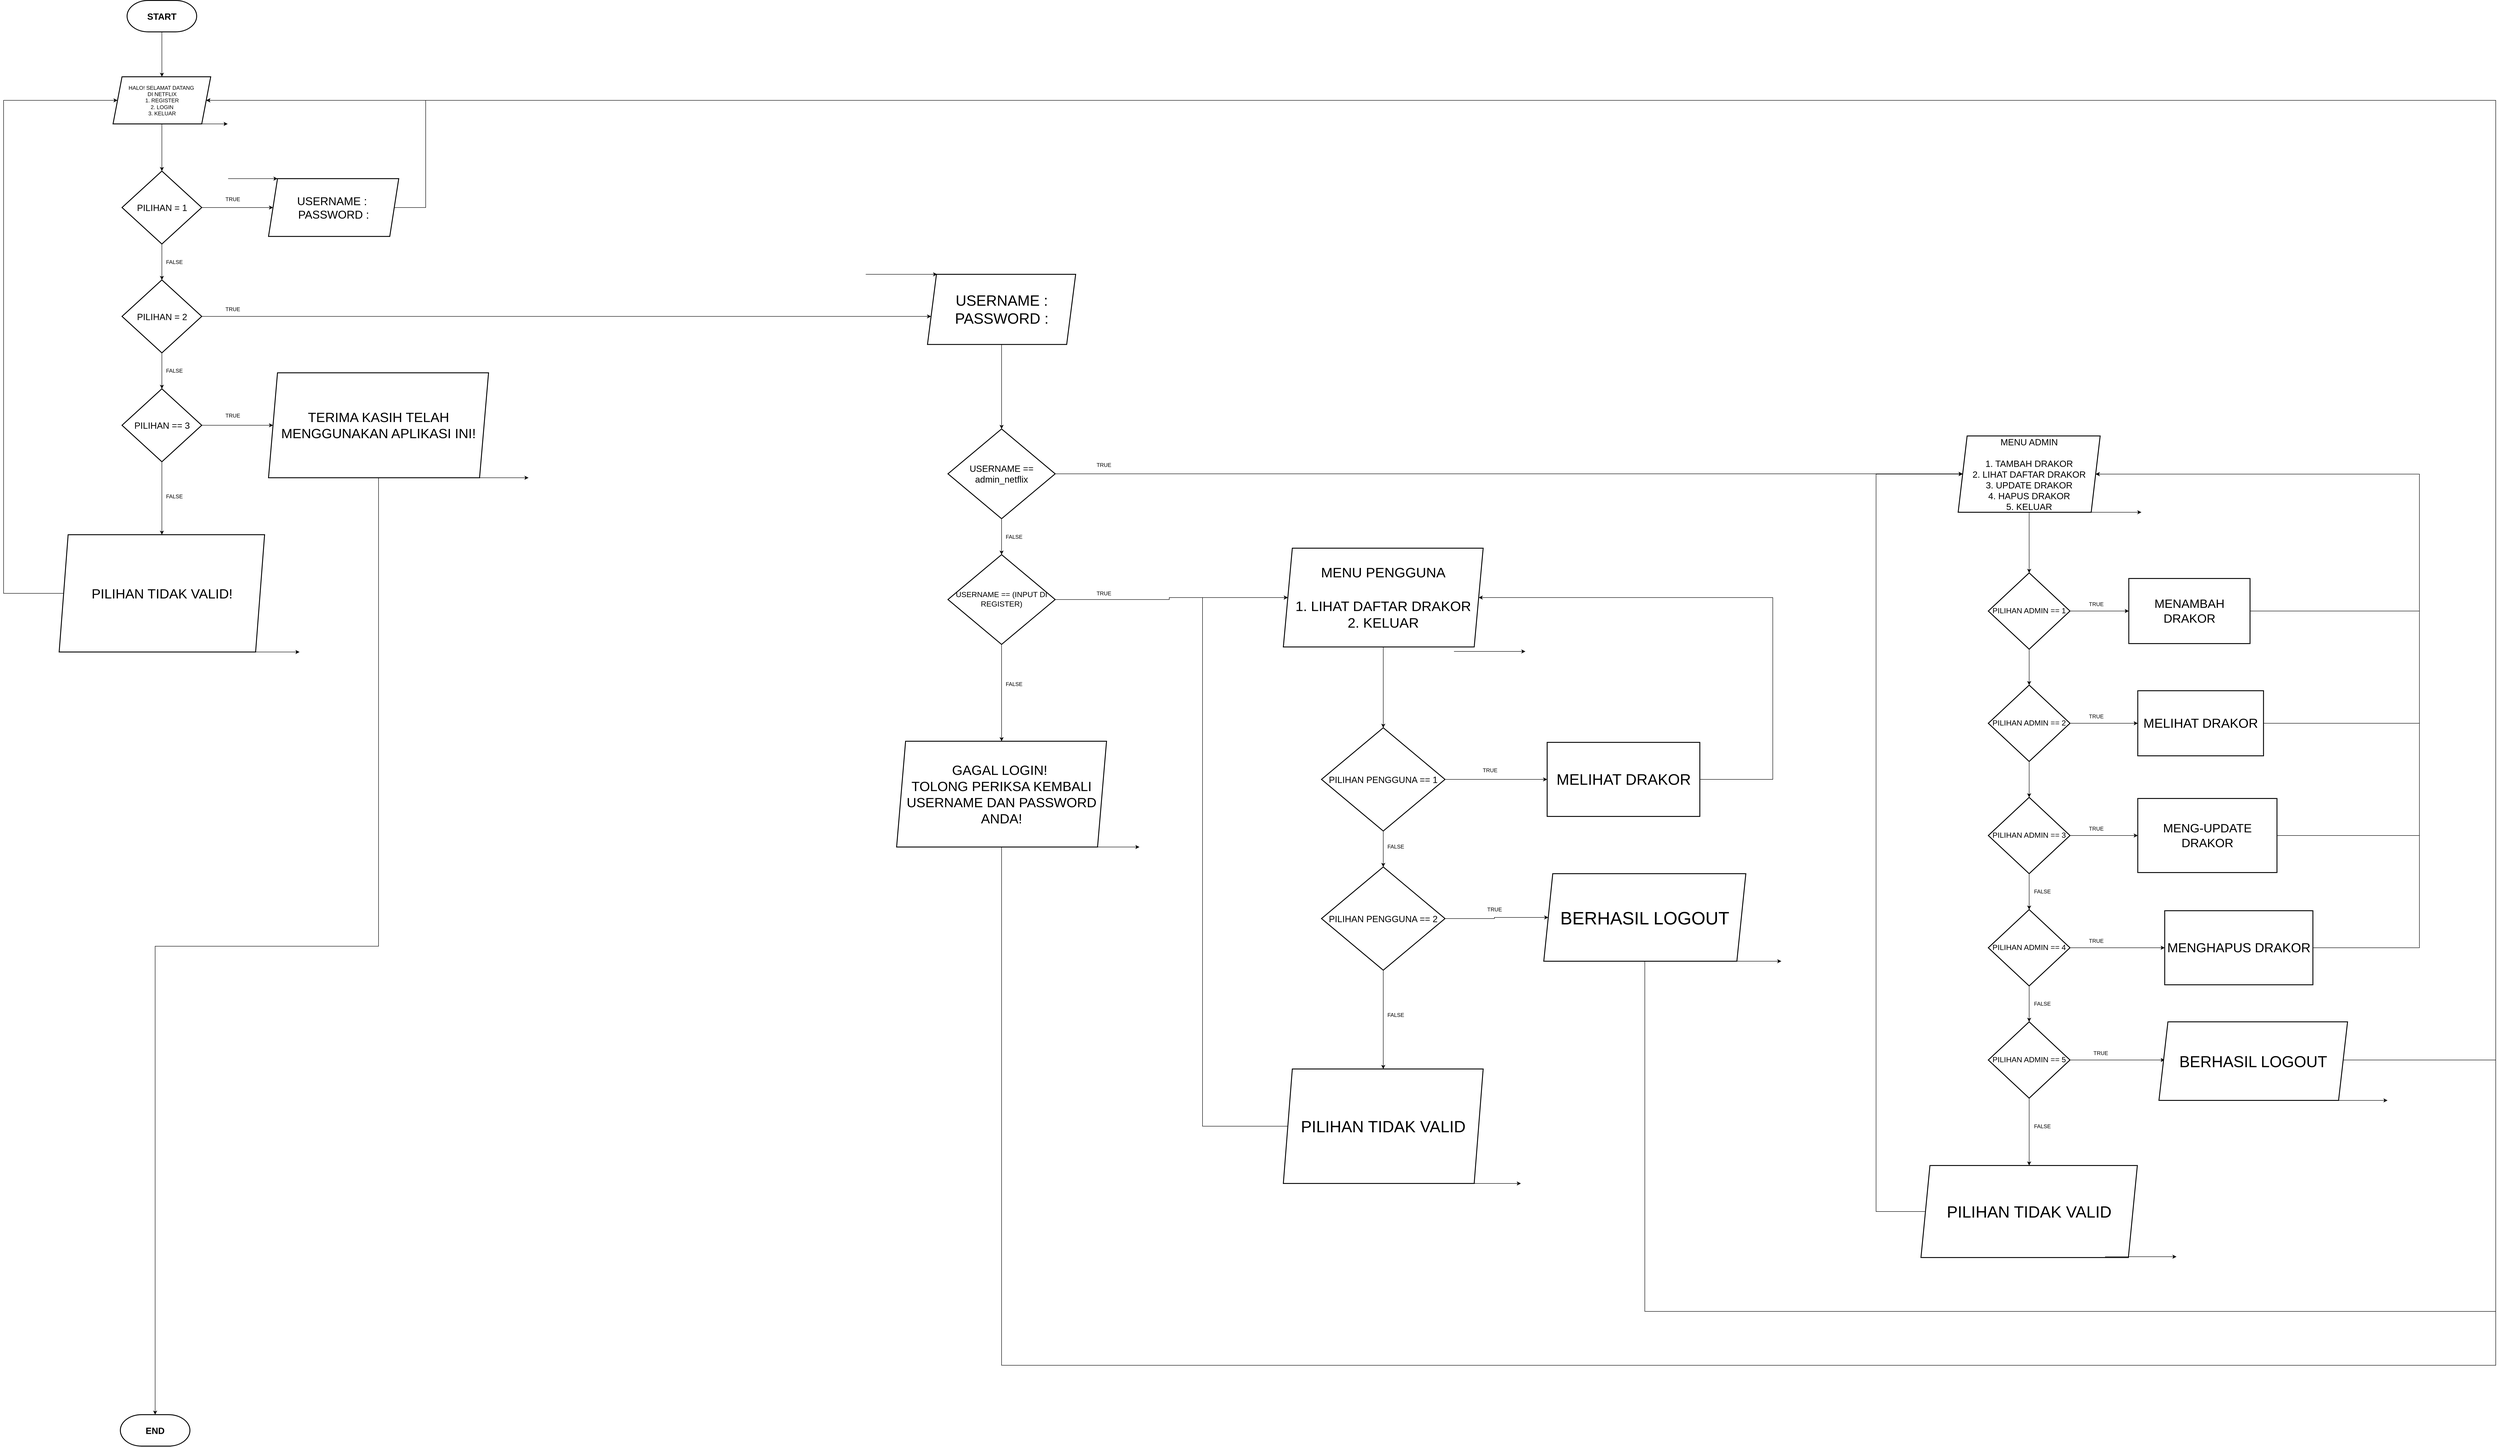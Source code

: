 <mxfile version="24.7.17">
  <diagram name="Page-1" id="bMkD8laKVnPlljFrSJmQ">
    <mxGraphModel dx="8880" dy="3493" grid="1" gridSize="10" guides="1" tooltips="1" connect="1" arrows="1" fold="1" page="1" pageScale="1" pageWidth="850" pageHeight="1100" math="0" shadow="0">
      <root>
        <mxCell id="0" />
        <mxCell id="1" parent="0" />
        <mxCell id="zvgr8dJOfh5WWKo-yath-3" value="" style="edgeStyle=orthogonalEdgeStyle;rounded=0;orthogonalLoop=1;jettySize=auto;html=1;" parent="1" source="zvgr8dJOfh5WWKo-yath-1" target="zvgr8dJOfh5WWKo-yath-2" edge="1">
          <mxGeometry relative="1" as="geometry" />
        </mxCell>
        <mxCell id="zvgr8dJOfh5WWKo-yath-1" value="START" style="strokeWidth=2;html=1;shape=mxgraph.flowchart.terminator;whiteSpace=wrap;fontSize=20;fontStyle=1" parent="1" vertex="1">
          <mxGeometry x="375" y="30" width="155" height="70" as="geometry" />
        </mxCell>
        <mxCell id="zvgr8dJOfh5WWKo-yath-5" value="" style="edgeStyle=orthogonalEdgeStyle;rounded=0;orthogonalLoop=1;jettySize=auto;html=1;" parent="1" source="zvgr8dJOfh5WWKo-yath-2" target="zvgr8dJOfh5WWKo-yath-4" edge="1">
          <mxGeometry relative="1" as="geometry" />
        </mxCell>
        <mxCell id="zvgr8dJOfh5WWKo-yath-2" value="HALO! SELAMAT DATANG&amp;nbsp;&lt;div&gt;DI NETFLIX&lt;/div&gt;&lt;div&gt;1. REGISTER&lt;/div&gt;&lt;div&gt;2. LOGIN&lt;/div&gt;&lt;div&gt;3. KELUAR&lt;/div&gt;" style="shape=parallelogram;perimeter=parallelogramPerimeter;whiteSpace=wrap;html=1;fixedSize=1;strokeWidth=2;" parent="1" vertex="1">
          <mxGeometry x="343.75" y="200" width="217.5" height="105" as="geometry" />
        </mxCell>
        <mxCell id="zvgr8dJOfh5WWKo-yath-7" value="" style="edgeStyle=orthogonalEdgeStyle;rounded=0;orthogonalLoop=1;jettySize=auto;html=1;" parent="1" source="zvgr8dJOfh5WWKo-yath-4" target="zvgr8dJOfh5WWKo-yath-6" edge="1">
          <mxGeometry relative="1" as="geometry" />
        </mxCell>
        <mxCell id="zvgr8dJOfh5WWKo-yath-10" value="" style="edgeStyle=orthogonalEdgeStyle;rounded=0;orthogonalLoop=1;jettySize=auto;html=1;" parent="1" source="zvgr8dJOfh5WWKo-yath-4" target="zvgr8dJOfh5WWKo-yath-9" edge="1">
          <mxGeometry relative="1" as="geometry" />
        </mxCell>
        <mxCell id="zvgr8dJOfh5WWKo-yath-4" value="PILIHAN = 1" style="rhombus;whiteSpace=wrap;html=1;strokeWidth=2;fontSize=20;" parent="1" vertex="1">
          <mxGeometry x="363.75" y="410" width="177.5" height="162.5" as="geometry" />
        </mxCell>
        <mxCell id="W5-GPD6WuPdEDDvHQBN7-15" style="edgeStyle=orthogonalEdgeStyle;rounded=0;orthogonalLoop=1;jettySize=auto;html=1;exitX=1;exitY=0.5;exitDx=0;exitDy=0;entryX=1;entryY=0.5;entryDx=0;entryDy=0;" parent="1" source="zvgr8dJOfh5WWKo-yath-6" target="zvgr8dJOfh5WWKo-yath-2" edge="1">
          <mxGeometry relative="1" as="geometry">
            <Array as="points">
              <mxPoint x="1040" y="491" />
              <mxPoint x="1040" y="253" />
            </Array>
          </mxGeometry>
        </mxCell>
        <mxCell id="zvgr8dJOfh5WWKo-yath-6" value="USERNAME :&amp;nbsp;&lt;div style=&quot;font-size: 25px;&quot;&gt;PASSWORD :&lt;/div&gt;" style="shape=parallelogram;perimeter=parallelogramPerimeter;whiteSpace=wrap;html=1;fixedSize=1;strokeWidth=2;fontSize=25;" parent="1" vertex="1">
          <mxGeometry x="690" y="426.88" width="290" height="128.75" as="geometry" />
        </mxCell>
        <mxCell id="zvgr8dJOfh5WWKo-yath-12" value="" style="edgeStyle=orthogonalEdgeStyle;rounded=0;orthogonalLoop=1;jettySize=auto;html=1;" parent="1" source="zvgr8dJOfh5WWKo-yath-9" target="zvgr8dJOfh5WWKo-yath-11" edge="1">
          <mxGeometry relative="1" as="geometry">
            <Array as="points">
              <mxPoint x="1790" y="734" />
              <mxPoint x="1790" y="734" />
            </Array>
          </mxGeometry>
        </mxCell>
        <mxCell id="OLOC-NxEUxymV9Qxgqwn-2" value="" style="edgeStyle=orthogonalEdgeStyle;rounded=0;orthogonalLoop=1;jettySize=auto;html=1;" parent="1" source="zvgr8dJOfh5WWKo-yath-9" target="OLOC-NxEUxymV9Qxgqwn-1" edge="1">
          <mxGeometry relative="1" as="geometry" />
        </mxCell>
        <mxCell id="zvgr8dJOfh5WWKo-yath-9" value="PILIHAN = 2" style="rhombus;whiteSpace=wrap;html=1;strokeWidth=2;fontSize=20;" parent="1" vertex="1">
          <mxGeometry x="363.75" y="652.5" width="177.5" height="162.5" as="geometry" />
        </mxCell>
        <mxCell id="zvgr8dJOfh5WWKo-yath-14" value="" style="edgeStyle=orthogonalEdgeStyle;rounded=0;orthogonalLoop=1;jettySize=auto;html=1;" parent="1" source="zvgr8dJOfh5WWKo-yath-11" target="zvgr8dJOfh5WWKo-yath-13" edge="1">
          <mxGeometry relative="1" as="geometry" />
        </mxCell>
        <mxCell id="zvgr8dJOfh5WWKo-yath-11" value="USERNAME :&lt;div style=&quot;font-size: 33px;&quot;&gt;PASSWORD :&lt;/div&gt;" style="shape=parallelogram;perimeter=parallelogramPerimeter;whiteSpace=wrap;html=1;fixedSize=1;strokeWidth=2;fontSize=33;" parent="1" vertex="1">
          <mxGeometry x="2157.51" y="640" width="330" height="156.25" as="geometry" />
        </mxCell>
        <mxCell id="zvgr8dJOfh5WWKo-yath-16" value="" style="edgeStyle=orthogonalEdgeStyle;rounded=0;orthogonalLoop=1;jettySize=auto;html=1;" parent="1" source="zvgr8dJOfh5WWKo-yath-13" target="zvgr8dJOfh5WWKo-yath-15" edge="1">
          <mxGeometry relative="1" as="geometry">
            <Array as="points">
              <mxPoint x="3337.51" y="1084.37" />
              <mxPoint x="3337.51" y="1084.37" />
            </Array>
          </mxGeometry>
        </mxCell>
        <mxCell id="W5-GPD6WuPdEDDvHQBN7-7" value="" style="edgeStyle=orthogonalEdgeStyle;rounded=0;orthogonalLoop=1;jettySize=auto;html=1;" parent="1" source="zvgr8dJOfh5WWKo-yath-13" target="W5-GPD6WuPdEDDvHQBN7-6" edge="1">
          <mxGeometry relative="1" as="geometry" />
        </mxCell>
        <mxCell id="zvgr8dJOfh5WWKo-yath-13" value="USERNAME == admin_netflix" style="rhombus;whiteSpace=wrap;html=1;strokeWidth=2;fontSize=20;" parent="1" vertex="1">
          <mxGeometry x="2203.13" y="984.37" width="238.75" height="200" as="geometry" />
        </mxCell>
        <mxCell id="zvgr8dJOfh5WWKo-yath-18" value="" style="edgeStyle=orthogonalEdgeStyle;rounded=0;orthogonalLoop=1;jettySize=auto;html=1;" parent="1" source="zvgr8dJOfh5WWKo-yath-15" target="zvgr8dJOfh5WWKo-yath-17" edge="1">
          <mxGeometry relative="1" as="geometry" />
        </mxCell>
        <mxCell id="zvgr8dJOfh5WWKo-yath-15" value="MENU ADMIN&lt;div style=&quot;font-size: 20px;&quot;&gt;&lt;br style=&quot;font-size: 20px;&quot;&gt;&lt;div style=&quot;font-size: 20px;&quot;&gt;1. TAMBAH DRAKOR&lt;/div&gt;&lt;div style=&quot;font-size: 20px;&quot;&gt;2. LIHAT DAFTAR DRAKOR&lt;/div&gt;&lt;div style=&quot;font-size: 20px;&quot;&gt;3. UPDATE DRAKOR&lt;/div&gt;&lt;div style=&quot;font-size: 20px;&quot;&gt;4. HAPUS DRAKOR&lt;/div&gt;&lt;div style=&quot;font-size: 20px;&quot;&gt;5. KELUAR&lt;/div&gt;&lt;/div&gt;" style="shape=parallelogram;perimeter=parallelogramPerimeter;whiteSpace=wrap;html=1;fixedSize=1;strokeWidth=2;fontSize=20;" parent="1" vertex="1">
          <mxGeometry x="4452.82" y="1000" width="316.24" height="170" as="geometry" />
        </mxCell>
        <mxCell id="zvgr8dJOfh5WWKo-yath-22" value="" style="edgeStyle=orthogonalEdgeStyle;rounded=0;orthogonalLoop=1;jettySize=auto;html=1;" parent="1" source="zvgr8dJOfh5WWKo-yath-17" target="zvgr8dJOfh5WWKo-yath-21" edge="1">
          <mxGeometry relative="1" as="geometry" />
        </mxCell>
        <mxCell id="zvgr8dJOfh5WWKo-yath-30" value="" style="edgeStyle=orthogonalEdgeStyle;rounded=0;orthogonalLoop=1;jettySize=auto;html=1;" parent="1" source="zvgr8dJOfh5WWKo-yath-17" target="zvgr8dJOfh5WWKo-yath-29" edge="1">
          <mxGeometry relative="1" as="geometry" />
        </mxCell>
        <mxCell id="zvgr8dJOfh5WWKo-yath-17" value="PILIHAN ADMIN == 1" style="rhombus;whiteSpace=wrap;html=1;strokeWidth=2;fontSize=17;" parent="1" vertex="1">
          <mxGeometry x="4520" y="1305" width="181.88" height="170" as="geometry" />
        </mxCell>
        <mxCell id="zvgr8dJOfh5WWKo-yath-26" value="" style="edgeStyle=orthogonalEdgeStyle;rounded=0;orthogonalLoop=1;jettySize=auto;html=1;" parent="1" source="zvgr8dJOfh5WWKo-yath-21" target="zvgr8dJOfh5WWKo-yath-25" edge="1">
          <mxGeometry relative="1" as="geometry" />
        </mxCell>
        <mxCell id="zvgr8dJOfh5WWKo-yath-32" value="" style="edgeStyle=orthogonalEdgeStyle;rounded=0;orthogonalLoop=1;jettySize=auto;html=1;" parent="1" source="zvgr8dJOfh5WWKo-yath-21" target="zvgr8dJOfh5WWKo-yath-31" edge="1">
          <mxGeometry relative="1" as="geometry" />
        </mxCell>
        <mxCell id="zvgr8dJOfh5WWKo-yath-21" value="PILIHAN ADMIN == 2" style="rhombus;whiteSpace=wrap;html=1;strokeWidth=2;fontSize=17;" parent="1" vertex="1">
          <mxGeometry x="4520" y="1555" width="181.88" height="170" as="geometry" />
        </mxCell>
        <mxCell id="zvgr8dJOfh5WWKo-yath-34" value="" style="edgeStyle=orthogonalEdgeStyle;rounded=0;orthogonalLoop=1;jettySize=auto;html=1;" parent="1" source="zvgr8dJOfh5WWKo-yath-25" target="zvgr8dJOfh5WWKo-yath-33" edge="1">
          <mxGeometry relative="1" as="geometry" />
        </mxCell>
        <mxCell id="zvgr8dJOfh5WWKo-yath-36" value="" style="edgeStyle=orthogonalEdgeStyle;rounded=0;orthogonalLoop=1;jettySize=auto;html=1;" parent="1" source="zvgr8dJOfh5WWKo-yath-25" target="zvgr8dJOfh5WWKo-yath-35" edge="1">
          <mxGeometry relative="1" as="geometry" />
        </mxCell>
        <mxCell id="zvgr8dJOfh5WWKo-yath-25" value="PILIHAN ADMIN == 3" style="rhombus;whiteSpace=wrap;html=1;strokeWidth=2;fontSize=17;" parent="1" vertex="1">
          <mxGeometry x="4520" y="1805" width="181.88" height="170" as="geometry" />
        </mxCell>
        <mxCell id="VcNXGOZonRETbu7tvdzP-1" style="edgeStyle=orthogonalEdgeStyle;rounded=0;orthogonalLoop=1;jettySize=auto;html=1;exitX=1;exitY=0.5;exitDx=0;exitDy=0;entryX=1;entryY=0.5;entryDx=0;entryDy=0;" edge="1" parent="1" source="zvgr8dJOfh5WWKo-yath-29" target="zvgr8dJOfh5WWKo-yath-15">
          <mxGeometry relative="1" as="geometry">
            <Array as="points">
              <mxPoint x="5480" y="1390" />
              <mxPoint x="5480" y="1085" />
            </Array>
          </mxGeometry>
        </mxCell>
        <mxCell id="zvgr8dJOfh5WWKo-yath-29" value="MENAMBAH DRAKOR" style="whiteSpace=wrap;html=1;strokeWidth=2;fontSize=27;" parent="1" vertex="1">
          <mxGeometry x="4832.82" y="1317.5" width="270" height="145" as="geometry" />
        </mxCell>
        <mxCell id="VcNXGOZonRETbu7tvdzP-2" style="edgeStyle=orthogonalEdgeStyle;rounded=0;orthogonalLoop=1;jettySize=auto;html=1;exitX=1;exitY=0.5;exitDx=0;exitDy=0;entryX=1;entryY=0.5;entryDx=0;entryDy=0;" edge="1" parent="1" source="zvgr8dJOfh5WWKo-yath-31" target="zvgr8dJOfh5WWKo-yath-15">
          <mxGeometry relative="1" as="geometry">
            <Array as="points">
              <mxPoint x="5480" y="1640" />
              <mxPoint x="5480" y="1085" />
            </Array>
          </mxGeometry>
        </mxCell>
        <mxCell id="zvgr8dJOfh5WWKo-yath-31" value="MELIHAT DRAKOR" style="whiteSpace=wrap;html=1;strokeWidth=2;fontSize=29;" parent="1" vertex="1">
          <mxGeometry x="4852.82" y="1567.5" width="280" height="145" as="geometry" />
        </mxCell>
        <mxCell id="VcNXGOZonRETbu7tvdzP-3" style="edgeStyle=orthogonalEdgeStyle;rounded=0;orthogonalLoop=1;jettySize=auto;html=1;exitX=1;exitY=0.5;exitDx=0;exitDy=0;entryX=1;entryY=0.5;entryDx=0;entryDy=0;" edge="1" parent="1" source="zvgr8dJOfh5WWKo-yath-33" target="zvgr8dJOfh5WWKo-yath-15">
          <mxGeometry relative="1" as="geometry">
            <Array as="points">
              <mxPoint x="5480" y="1890" />
              <mxPoint x="5480" y="1085" />
            </Array>
          </mxGeometry>
        </mxCell>
        <mxCell id="zvgr8dJOfh5WWKo-yath-33" value="MENG-UPDATE DRAKOR" style="whiteSpace=wrap;html=1;strokeWidth=2;fontSize=27;" parent="1" vertex="1">
          <mxGeometry x="4852.82" y="1807.5" width="310" height="165" as="geometry" />
        </mxCell>
        <mxCell id="zvgr8dJOfh5WWKo-yath-38" value="" style="edgeStyle=orthogonalEdgeStyle;rounded=0;orthogonalLoop=1;jettySize=auto;html=1;" parent="1" source="zvgr8dJOfh5WWKo-yath-35" target="zvgr8dJOfh5WWKo-yath-37" edge="1">
          <mxGeometry relative="1" as="geometry" />
        </mxCell>
        <mxCell id="zvgr8dJOfh5WWKo-yath-40" value="" style="edgeStyle=orthogonalEdgeStyle;rounded=0;orthogonalLoop=1;jettySize=auto;html=1;" parent="1" source="zvgr8dJOfh5WWKo-yath-35" target="zvgr8dJOfh5WWKo-yath-39" edge="1">
          <mxGeometry relative="1" as="geometry" />
        </mxCell>
        <mxCell id="zvgr8dJOfh5WWKo-yath-35" value="PILIHAN ADMIN == 4" style="rhombus;whiteSpace=wrap;html=1;strokeWidth=2;fontSize=17;" parent="1" vertex="1">
          <mxGeometry x="4520" y="2055" width="181.88" height="170" as="geometry" />
        </mxCell>
        <mxCell id="VcNXGOZonRETbu7tvdzP-5" style="edgeStyle=orthogonalEdgeStyle;rounded=0;orthogonalLoop=1;jettySize=auto;html=1;exitX=1;exitY=0.5;exitDx=0;exitDy=0;entryX=1;entryY=0.5;entryDx=0;entryDy=0;" edge="1" parent="1" source="zvgr8dJOfh5WWKo-yath-37" target="zvgr8dJOfh5WWKo-yath-15">
          <mxGeometry relative="1" as="geometry">
            <Array as="points">
              <mxPoint x="5480" y="2140" />
              <mxPoint x="5480" y="1085" />
            </Array>
          </mxGeometry>
        </mxCell>
        <mxCell id="zvgr8dJOfh5WWKo-yath-37" value="MENGHAPUS DRAKOR" style="whiteSpace=wrap;html=1;strokeWidth=2;fontSize=29;" parent="1" vertex="1">
          <mxGeometry x="4912.82" y="2057.5" width="330" height="165" as="geometry" />
        </mxCell>
        <mxCell id="zvgr8dJOfh5WWKo-yath-42" value="" style="edgeStyle=orthogonalEdgeStyle;rounded=0;orthogonalLoop=1;jettySize=auto;html=1;" parent="1" source="zvgr8dJOfh5WWKo-yath-39" edge="1">
          <mxGeometry relative="1" as="geometry">
            <mxPoint x="4912.82" y="2390" as="targetPoint" />
          </mxGeometry>
        </mxCell>
        <mxCell id="zvgr8dJOfh5WWKo-yath-44" value="" style="edgeStyle=orthogonalEdgeStyle;rounded=0;orthogonalLoop=1;jettySize=auto;html=1;" parent="1" source="zvgr8dJOfh5WWKo-yath-39" target="zvgr8dJOfh5WWKo-yath-43" edge="1">
          <mxGeometry relative="1" as="geometry" />
        </mxCell>
        <mxCell id="zvgr8dJOfh5WWKo-yath-39" value="PILIHAN ADMIN == 5" style="rhombus;whiteSpace=wrap;html=1;strokeWidth=2;fontSize=17;" parent="1" vertex="1">
          <mxGeometry x="4520" y="2305" width="181.88" height="170" as="geometry" />
        </mxCell>
        <mxCell id="W5-GPD6WuPdEDDvHQBN7-26" style="edgeStyle=orthogonalEdgeStyle;rounded=0;orthogonalLoop=1;jettySize=auto;html=1;exitX=1;exitY=0.5;exitDx=0;exitDy=0;entryX=1;entryY=0.5;entryDx=0;entryDy=0;" parent="1" target="zvgr8dJOfh5WWKo-yath-2" edge="1">
          <mxGeometry relative="1" as="geometry">
            <mxPoint x="5302.82" y="2390" as="sourcePoint" />
            <Array as="points">
              <mxPoint x="5650" y="2390" />
              <mxPoint x="5650" y="252" />
            </Array>
          </mxGeometry>
        </mxCell>
        <mxCell id="W5-GPD6WuPdEDDvHQBN7-23" style="edgeStyle=orthogonalEdgeStyle;rounded=0;orthogonalLoop=1;jettySize=auto;html=1;exitX=0;exitY=0.5;exitDx=0;exitDy=0;entryX=0;entryY=0.5;entryDx=0;entryDy=0;" parent="1" source="zvgr8dJOfh5WWKo-yath-43" target="zvgr8dJOfh5WWKo-yath-15" edge="1">
          <mxGeometry relative="1" as="geometry">
            <Array as="points">
              <mxPoint x="4270" y="2728" />
              <mxPoint x="4270" y="1085" />
            </Array>
          </mxGeometry>
        </mxCell>
        <mxCell id="zvgr8dJOfh5WWKo-yath-43" value="PILIHAN TIDAK VALID" style="shape=parallelogram;perimeter=parallelogramPerimeter;whiteSpace=wrap;html=1;fixedSize=1;strokeWidth=2;fontSize=36;" parent="1" vertex="1">
          <mxGeometry x="4370" y="2625" width="481.88" height="205" as="geometry" />
        </mxCell>
        <mxCell id="zvgr8dJOfh5WWKo-yath-48" value="" style="edgeStyle=orthogonalEdgeStyle;rounded=0;orthogonalLoop=1;jettySize=auto;html=1;" parent="1" source="zvgr8dJOfh5WWKo-yath-45" target="zvgr8dJOfh5WWKo-yath-47" edge="1">
          <mxGeometry relative="1" as="geometry" />
        </mxCell>
        <mxCell id="zvgr8dJOfh5WWKo-yath-45" value="MENU PENGGUNA&lt;div style=&quot;font-size: 31px;&quot;&gt;&lt;br style=&quot;font-size: 31px;&quot;&gt;&lt;/div&gt;&lt;div style=&quot;font-size: 31px;&quot;&gt;1. LIHAT DAFTAR DRAKOR&lt;/div&gt;&lt;div style=&quot;font-size: 31px;&quot;&gt;2. KELUAR&lt;/div&gt;" style="shape=parallelogram;perimeter=parallelogramPerimeter;whiteSpace=wrap;html=1;fixedSize=1;strokeWidth=2;fontSize=31;" parent="1" vertex="1">
          <mxGeometry x="2950.01" y="1250" width="445.01" height="220" as="geometry" />
        </mxCell>
        <mxCell id="zvgr8dJOfh5WWKo-yath-52" value="" style="edgeStyle=orthogonalEdgeStyle;rounded=0;orthogonalLoop=1;jettySize=auto;html=1;" parent="1" source="zvgr8dJOfh5WWKo-yath-47" target="zvgr8dJOfh5WWKo-yath-51" edge="1">
          <mxGeometry relative="1" as="geometry" />
        </mxCell>
        <mxCell id="zvgr8dJOfh5WWKo-yath-54" value="" style="edgeStyle=orthogonalEdgeStyle;rounded=0;orthogonalLoop=1;jettySize=auto;html=1;" parent="1" source="zvgr8dJOfh5WWKo-yath-47" target="zvgr8dJOfh5WWKo-yath-53" edge="1">
          <mxGeometry relative="1" as="geometry" />
        </mxCell>
        <mxCell id="zvgr8dJOfh5WWKo-yath-47" value="PILIHAN PENGGUNA == 1" style="rhombus;whiteSpace=wrap;html=1;strokeWidth=2;fontSize=20;" parent="1" vertex="1">
          <mxGeometry x="3035" y="1650" width="275" height="230" as="geometry" />
        </mxCell>
        <mxCell id="W5-GPD6WuPdEDDvHQBN7-27" style="edgeStyle=orthogonalEdgeStyle;rounded=0;orthogonalLoop=1;jettySize=auto;html=1;exitX=1;exitY=0.5;exitDx=0;exitDy=0;entryX=1;entryY=0.5;entryDx=0;entryDy=0;" parent="1" source="zvgr8dJOfh5WWKo-yath-51" target="zvgr8dJOfh5WWKo-yath-45" edge="1">
          <mxGeometry relative="1" as="geometry">
            <Array as="points">
              <mxPoint x="4040" y="1765" />
              <mxPoint x="4040" y="1360" />
            </Array>
          </mxGeometry>
        </mxCell>
        <mxCell id="zvgr8dJOfh5WWKo-yath-51" value="MELIHAT DRAKOR" style="whiteSpace=wrap;html=1;strokeWidth=2;fontSize=34;" parent="1" vertex="1">
          <mxGeometry x="3537.51" y="1682.5" width="340.01" height="165" as="geometry" />
        </mxCell>
        <mxCell id="zvgr8dJOfh5WWKo-yath-58" value="" style="edgeStyle=orthogonalEdgeStyle;rounded=0;orthogonalLoop=1;jettySize=auto;html=1;" parent="1" source="zvgr8dJOfh5WWKo-yath-53" target="zvgr8dJOfh5WWKo-yath-57" edge="1">
          <mxGeometry relative="1" as="geometry" />
        </mxCell>
        <mxCell id="zyZw204zuNDirV1oMJwj-2" style="edgeStyle=orthogonalEdgeStyle;rounded=0;orthogonalLoop=1;jettySize=auto;html=1;exitX=1;exitY=0.5;exitDx=0;exitDy=0;entryX=0;entryY=0.5;entryDx=0;entryDy=0;" parent="1" source="zvgr8dJOfh5WWKo-yath-53" target="zyZw204zuNDirV1oMJwj-1" edge="1">
          <mxGeometry relative="1" as="geometry" />
        </mxCell>
        <mxCell id="zvgr8dJOfh5WWKo-yath-53" value="PILIHAN PENGGUNA == 2" style="rhombus;whiteSpace=wrap;html=1;strokeWidth=2;fontSize=20;" parent="1" vertex="1">
          <mxGeometry x="3035" y="1960" width="275" height="230" as="geometry" />
        </mxCell>
        <mxCell id="W5-GPD6WuPdEDDvHQBN7-37" style="edgeStyle=orthogonalEdgeStyle;rounded=0;orthogonalLoop=1;jettySize=auto;html=1;exitX=0;exitY=0.5;exitDx=0;exitDy=0;entryX=0;entryY=0.5;entryDx=0;entryDy=0;" parent="1" source="zvgr8dJOfh5WWKo-yath-57" target="zvgr8dJOfh5WWKo-yath-45" edge="1">
          <mxGeometry relative="1" as="geometry">
            <Array as="points">
              <mxPoint x="2770" y="2538" />
              <mxPoint x="2770" y="1360" />
            </Array>
          </mxGeometry>
        </mxCell>
        <mxCell id="zvgr8dJOfh5WWKo-yath-57" value="PILIHAN TIDAK VALID" style="shape=parallelogram;perimeter=parallelogramPerimeter;whiteSpace=wrap;html=1;fixedSize=1;strokeWidth=2;fontSize=36;" parent="1" vertex="1">
          <mxGeometry x="2950" y="2410" width="445.01" height="255" as="geometry" />
        </mxCell>
        <mxCell id="OLOC-NxEUxymV9Qxgqwn-4" value="" style="edgeStyle=orthogonalEdgeStyle;rounded=0;orthogonalLoop=1;jettySize=auto;html=1;" parent="1" source="OLOC-NxEUxymV9Qxgqwn-1" target="OLOC-NxEUxymV9Qxgqwn-3" edge="1">
          <mxGeometry relative="1" as="geometry" />
        </mxCell>
        <mxCell id="OLOC-NxEUxymV9Qxgqwn-6" value="" style="edgeStyle=orthogonalEdgeStyle;rounded=0;orthogonalLoop=1;jettySize=auto;html=1;" parent="1" source="OLOC-NxEUxymV9Qxgqwn-1" target="OLOC-NxEUxymV9Qxgqwn-5" edge="1">
          <mxGeometry relative="1" as="geometry" />
        </mxCell>
        <mxCell id="OLOC-NxEUxymV9Qxgqwn-1" value="PILIHAN == 3" style="rhombus;whiteSpace=wrap;html=1;strokeWidth=2;fontSize=20;" parent="1" vertex="1">
          <mxGeometry x="363.75" y="895" width="177.5" height="162.5" as="geometry" />
        </mxCell>
        <mxCell id="OLOC-NxEUxymV9Qxgqwn-3" value="TERIMA KASIH TELAH MENGGUNAKAN APLIKASI INI!" style="shape=parallelogram;perimeter=parallelogramPerimeter;whiteSpace=wrap;html=1;fixedSize=1;strokeWidth=2;fontSize=30;" parent="1" vertex="1">
          <mxGeometry x="690" y="859.38" width="490" height="233.75" as="geometry" />
        </mxCell>
        <mxCell id="W5-GPD6WuPdEDDvHQBN7-31" style="edgeStyle=orthogonalEdgeStyle;rounded=0;orthogonalLoop=1;jettySize=auto;html=1;exitX=0;exitY=0.5;exitDx=0;exitDy=0;entryX=0;entryY=0.5;entryDx=0;entryDy=0;" parent="1" source="OLOC-NxEUxymV9Qxgqwn-5" target="zvgr8dJOfh5WWKo-yath-2" edge="1">
          <mxGeometry relative="1" as="geometry">
            <Array as="points">
              <mxPoint x="100" y="1351" />
              <mxPoint x="100" y="253" />
            </Array>
          </mxGeometry>
        </mxCell>
        <mxCell id="OLOC-NxEUxymV9Qxgqwn-5" value="PILIHAN TIDAK VALID!" style="shape=parallelogram;perimeter=parallelogramPerimeter;whiteSpace=wrap;html=1;fixedSize=1;strokeWidth=2;fontSize=30;" parent="1" vertex="1">
          <mxGeometry x="223.75" y="1220" width="457.5" height="261.25" as="geometry" />
        </mxCell>
        <mxCell id="W5-GPD6WuPdEDDvHQBN7-5" value="END" style="strokeWidth=2;html=1;shape=mxgraph.flowchart.terminator;whiteSpace=wrap;fontStyle=1;fontSize=20;" parent="1" vertex="1">
          <mxGeometry x="360" y="3180" width="155" height="70" as="geometry" />
        </mxCell>
        <mxCell id="W5-GPD6WuPdEDDvHQBN7-13" value="" style="edgeStyle=orthogonalEdgeStyle;rounded=0;orthogonalLoop=1;jettySize=auto;html=1;" parent="1" source="W5-GPD6WuPdEDDvHQBN7-6" target="W5-GPD6WuPdEDDvHQBN7-12" edge="1">
          <mxGeometry relative="1" as="geometry" />
        </mxCell>
        <mxCell id="W5-GPD6WuPdEDDvHQBN7-36" style="edgeStyle=orthogonalEdgeStyle;rounded=0;orthogonalLoop=1;jettySize=auto;html=1;exitX=1;exitY=0.5;exitDx=0;exitDy=0;entryX=0;entryY=0.5;entryDx=0;entryDy=0;" parent="1" source="W5-GPD6WuPdEDDvHQBN7-6" target="zvgr8dJOfh5WWKo-yath-45" edge="1">
          <mxGeometry relative="1" as="geometry" />
        </mxCell>
        <mxCell id="W5-GPD6WuPdEDDvHQBN7-6" value="USERNAME == (INPUT DI REGISTER)" style="rhombus;whiteSpace=wrap;html=1;strokeWidth=2;fontSize=17;" parent="1" vertex="1">
          <mxGeometry x="2203.13" y="1264.37" width="238.75" height="200" as="geometry" />
        </mxCell>
        <mxCell id="VcNXGOZonRETbu7tvdzP-9" style="edgeStyle=orthogonalEdgeStyle;rounded=0;orthogonalLoop=1;jettySize=auto;html=1;exitX=0.5;exitY=1;exitDx=0;exitDy=0;entryX=1;entryY=0.5;entryDx=0;entryDy=0;" edge="1" parent="1" source="W5-GPD6WuPdEDDvHQBN7-12" target="zvgr8dJOfh5WWKo-yath-2">
          <mxGeometry relative="1" as="geometry">
            <Array as="points">
              <mxPoint x="2323" y="3070" />
              <mxPoint x="5650" y="3070" />
              <mxPoint x="5650" y="252" />
            </Array>
          </mxGeometry>
        </mxCell>
        <mxCell id="W5-GPD6WuPdEDDvHQBN7-12" value="GAGAL LOGIN!&amp;nbsp;&lt;div style=&quot;font-size: 30px;&quot;&gt;TOLONG PERIKSA KEMBALI USERNAME DAN PASSWORD ANDA!&lt;/div&gt;" style="shape=parallelogram;perimeter=parallelogramPerimeter;whiteSpace=wrap;html=1;fixedSize=1;strokeWidth=2;fontSize=30;" parent="1" vertex="1">
          <mxGeometry x="2088.77" y="1680" width="467.49" height="235.63" as="geometry" />
        </mxCell>
        <mxCell id="W5-GPD6WuPdEDDvHQBN7-32" style="edgeStyle=orthogonalEdgeStyle;rounded=0;orthogonalLoop=1;jettySize=auto;html=1;exitX=0.5;exitY=1;exitDx=0;exitDy=0;entryX=0.5;entryY=0;entryDx=0;entryDy=0;entryPerimeter=0;" parent="1" source="OLOC-NxEUxymV9Qxgqwn-3" target="W5-GPD6WuPdEDDvHQBN7-5" edge="1">
          <mxGeometry relative="1" as="geometry" />
        </mxCell>
        <mxCell id="W5-GPD6WuPdEDDvHQBN7-33" value="BERHASIL LOGOUT" style="shape=parallelogram;perimeter=parallelogramPerimeter;whiteSpace=wrap;html=1;fixedSize=1;strokeWidth=2;fontSize=35;" parent="1" vertex="1">
          <mxGeometry x="4900" y="2305" width="420" height="175" as="geometry" />
        </mxCell>
        <mxCell id="VcNXGOZonRETbu7tvdzP-7" style="edgeStyle=orthogonalEdgeStyle;rounded=0;orthogonalLoop=1;jettySize=auto;html=1;exitX=0.5;exitY=1;exitDx=0;exitDy=0;entryX=1;entryY=0.5;entryDx=0;entryDy=0;" edge="1" parent="1" source="zyZw204zuNDirV1oMJwj-1" target="zvgr8dJOfh5WWKo-yath-2">
          <mxGeometry relative="1" as="geometry">
            <Array as="points">
              <mxPoint x="3755" y="2950" />
              <mxPoint x="5650" y="2950" />
              <mxPoint x="5650" y="252" />
            </Array>
          </mxGeometry>
        </mxCell>
        <mxCell id="zyZw204zuNDirV1oMJwj-1" value="BERHASIL LOGOUT" style="shape=parallelogram;perimeter=parallelogramPerimeter;whiteSpace=wrap;html=1;fixedSize=1;strokeWidth=2;fontSize=40;" parent="1" vertex="1">
          <mxGeometry x="3530" y="1975" width="450" height="195" as="geometry" />
        </mxCell>
        <mxCell id="zyZw204zuNDirV1oMJwj-3" value="" style="edgeStyle=orthogonalEdgeStyle;rounded=0;orthogonalLoop=1;jettySize=auto;html=1;" parent="1" edge="1">
          <mxGeometry relative="1" as="geometry">
            <mxPoint x="440" y="305" as="sourcePoint" />
            <mxPoint x="599" y="305" as="targetPoint" />
          </mxGeometry>
        </mxCell>
        <mxCell id="zyZw204zuNDirV1oMJwj-4" value="TRUE" style="text;html=1;align=center;verticalAlign=middle;resizable=0;points=[];autosize=1;strokeColor=none;fillColor=none;" parent="1" vertex="1">
          <mxGeometry x="580" y="458" width="60" height="30" as="geometry" />
        </mxCell>
        <mxCell id="zyZw204zuNDirV1oMJwj-5" value="FALSE" style="text;html=1;align=center;verticalAlign=middle;resizable=0;points=[];autosize=1;strokeColor=none;fillColor=none;" parent="1" vertex="1">
          <mxGeometry x="450" y="598" width="60" height="30" as="geometry" />
        </mxCell>
        <mxCell id="zyZw204zuNDirV1oMJwj-6" value="" style="edgeStyle=orthogonalEdgeStyle;rounded=0;orthogonalLoop=1;jettySize=auto;html=1;" parent="1" edge="1">
          <mxGeometry relative="1" as="geometry">
            <mxPoint x="600" y="426.88" as="sourcePoint" />
            <mxPoint x="710" y="426.88" as="targetPoint" />
          </mxGeometry>
        </mxCell>
        <mxCell id="zyZw204zuNDirV1oMJwj-7" value="FALSE" style="text;html=1;align=center;verticalAlign=middle;resizable=0;points=[];autosize=1;strokeColor=none;fillColor=none;" parent="1" vertex="1">
          <mxGeometry x="450" y="840" width="60" height="30" as="geometry" />
        </mxCell>
        <mxCell id="zyZw204zuNDirV1oMJwj-8" value="TRUE" style="text;html=1;align=center;verticalAlign=middle;resizable=0;points=[];autosize=1;strokeColor=none;fillColor=none;" parent="1" vertex="1">
          <mxGeometry x="580" y="703.12" width="60" height="30" as="geometry" />
        </mxCell>
        <mxCell id="zyZw204zuNDirV1oMJwj-9" value="TRUE" style="text;html=1;align=center;verticalAlign=middle;resizable=0;points=[];autosize=1;strokeColor=none;fillColor=none;" parent="1" vertex="1">
          <mxGeometry x="580" y="940" width="60" height="30" as="geometry" />
        </mxCell>
        <mxCell id="zyZw204zuNDirV1oMJwj-10" value="FALSE" style="text;html=1;align=center;verticalAlign=middle;resizable=0;points=[];autosize=1;strokeColor=none;fillColor=none;" parent="1" vertex="1">
          <mxGeometry x="450" y="1120" width="60" height="30" as="geometry" />
        </mxCell>
        <mxCell id="zyZw204zuNDirV1oMJwj-11" value="" style="edgeStyle=orthogonalEdgeStyle;rounded=0;orthogonalLoop=1;jettySize=auto;html=1;" parent="1" edge="1">
          <mxGeometry relative="1" as="geometry">
            <mxPoint x="1110" y="1093.13" as="sourcePoint" />
            <mxPoint x="1269" y="1093.13" as="targetPoint" />
          </mxGeometry>
        </mxCell>
        <mxCell id="zyZw204zuNDirV1oMJwj-12" value="" style="edgeStyle=orthogonalEdgeStyle;rounded=0;orthogonalLoop=1;jettySize=auto;html=1;" parent="1" edge="1">
          <mxGeometry relative="1" as="geometry">
            <mxPoint x="600" y="1481.25" as="sourcePoint" />
            <mxPoint x="759" y="1481.25" as="targetPoint" />
          </mxGeometry>
        </mxCell>
        <mxCell id="zyZw204zuNDirV1oMJwj-13" value="" style="edgeStyle=orthogonalEdgeStyle;rounded=0;orthogonalLoop=1;jettySize=auto;html=1;" parent="1" edge="1">
          <mxGeometry relative="1" as="geometry">
            <mxPoint x="2020" y="640.0" as="sourcePoint" />
            <mxPoint x="2179" y="640.0" as="targetPoint" />
          </mxGeometry>
        </mxCell>
        <mxCell id="zyZw204zuNDirV1oMJwj-14" value="TRUE" style="text;html=1;align=center;verticalAlign=middle;resizable=0;points=[];autosize=1;strokeColor=none;fillColor=none;" parent="1" vertex="1">
          <mxGeometry x="2520" y="1050" width="60" height="30" as="geometry" />
        </mxCell>
        <mxCell id="zyZw204zuNDirV1oMJwj-15" value="TRUE" style="text;html=1;align=center;verticalAlign=middle;resizable=0;points=[];autosize=1;strokeColor=none;fillColor=none;" parent="1" vertex="1">
          <mxGeometry x="2520" y="1335.63" width="60" height="30" as="geometry" />
        </mxCell>
        <mxCell id="zyZw204zuNDirV1oMJwj-16" value="FALSE" style="text;html=1;align=center;verticalAlign=middle;resizable=0;points=[];autosize=1;strokeColor=none;fillColor=none;" parent="1" vertex="1">
          <mxGeometry x="2320" y="1210" width="60" height="30" as="geometry" />
        </mxCell>
        <mxCell id="zyZw204zuNDirV1oMJwj-17" value="FALSE" style="text;html=1;align=center;verticalAlign=middle;resizable=0;points=[];autosize=1;strokeColor=none;fillColor=none;" parent="1" vertex="1">
          <mxGeometry x="2320" y="1537.5" width="60" height="30" as="geometry" />
        </mxCell>
        <mxCell id="zyZw204zuNDirV1oMJwj-18" value="" style="edgeStyle=orthogonalEdgeStyle;rounded=0;orthogonalLoop=1;jettySize=auto;html=1;" parent="1" edge="1">
          <mxGeometry relative="1" as="geometry">
            <mxPoint x="2470.5" y="1915.63" as="sourcePoint" />
            <mxPoint x="2629.5" y="1915.63" as="targetPoint" />
          </mxGeometry>
        </mxCell>
        <mxCell id="zyZw204zuNDirV1oMJwj-19" value="" style="edgeStyle=orthogonalEdgeStyle;rounded=0;orthogonalLoop=1;jettySize=auto;html=1;" parent="1" edge="1">
          <mxGeometry relative="1" as="geometry">
            <mxPoint x="3900" y="2170" as="sourcePoint" />
            <mxPoint x="4059" y="2170" as="targetPoint" />
          </mxGeometry>
        </mxCell>
        <mxCell id="zyZw204zuNDirV1oMJwj-20" value="TRUE" style="text;html=1;align=center;verticalAlign=middle;resizable=0;points=[];autosize=1;strokeColor=none;fillColor=none;" parent="1" vertex="1">
          <mxGeometry x="3380" y="1730" width="60" height="30" as="geometry" />
        </mxCell>
        <mxCell id="zyZw204zuNDirV1oMJwj-21" value="TRUE" style="text;html=1;align=center;verticalAlign=middle;resizable=0;points=[];autosize=1;strokeColor=none;fillColor=none;" parent="1" vertex="1">
          <mxGeometry x="3390" y="2040" width="60" height="30" as="geometry" />
        </mxCell>
        <mxCell id="zyZw204zuNDirV1oMJwj-22" value="FALSE" style="text;html=1;align=center;verticalAlign=middle;resizable=0;points=[];autosize=1;strokeColor=none;fillColor=none;" parent="1" vertex="1">
          <mxGeometry x="3170" y="1900" width="60" height="30" as="geometry" />
        </mxCell>
        <mxCell id="zyZw204zuNDirV1oMJwj-23" value="FALSE" style="text;html=1;align=center;verticalAlign=middle;resizable=0;points=[];autosize=1;strokeColor=none;fillColor=none;" parent="1" vertex="1">
          <mxGeometry x="3170" y="2275" width="60" height="30" as="geometry" />
        </mxCell>
        <mxCell id="zyZw204zuNDirV1oMJwj-24" value="" style="edgeStyle=orthogonalEdgeStyle;rounded=0;orthogonalLoop=1;jettySize=auto;html=1;" parent="1" edge="1">
          <mxGeometry relative="1" as="geometry">
            <mxPoint x="3330" y="1480" as="sourcePoint" />
            <mxPoint x="3489" y="1480" as="targetPoint" />
          </mxGeometry>
        </mxCell>
        <mxCell id="zyZw204zuNDirV1oMJwj-25" value="" style="edgeStyle=orthogonalEdgeStyle;rounded=0;orthogonalLoop=1;jettySize=auto;html=1;" parent="1" edge="1">
          <mxGeometry relative="1" as="geometry">
            <mxPoint x="3320" y="2665" as="sourcePoint" />
            <mxPoint x="3479" y="2665" as="targetPoint" />
          </mxGeometry>
        </mxCell>
        <mxCell id="zyZw204zuNDirV1oMJwj-26" value="" style="edgeStyle=orthogonalEdgeStyle;rounded=0;orthogonalLoop=1;jettySize=auto;html=1;" parent="1" edge="1">
          <mxGeometry relative="1" as="geometry">
            <mxPoint x="4701.88" y="1170" as="sourcePoint" />
            <mxPoint x="4860.88" y="1170" as="targetPoint" />
          </mxGeometry>
        </mxCell>
        <mxCell id="zyZw204zuNDirV1oMJwj-27" value="" style="edgeStyle=orthogonalEdgeStyle;rounded=0;orthogonalLoop=1;jettySize=auto;html=1;" parent="1" edge="1">
          <mxGeometry relative="1" as="geometry">
            <mxPoint x="5250" y="2480" as="sourcePoint" />
            <mxPoint x="5409" y="2480" as="targetPoint" />
          </mxGeometry>
        </mxCell>
        <mxCell id="zyZw204zuNDirV1oMJwj-28" value="" style="edgeStyle=orthogonalEdgeStyle;rounded=0;orthogonalLoop=1;jettySize=auto;html=1;" parent="1" edge="1">
          <mxGeometry relative="1" as="geometry">
            <mxPoint x="4780" y="2828.18" as="sourcePoint" />
            <mxPoint x="4939" y="2828.18" as="targetPoint" />
          </mxGeometry>
        </mxCell>
        <mxCell id="zyZw204zuNDirV1oMJwj-29" value="TRUE" style="text;html=1;align=center;verticalAlign=middle;resizable=0;points=[];autosize=1;strokeColor=none;fillColor=none;" parent="1" vertex="1">
          <mxGeometry x="4730" y="1360" width="60" height="30" as="geometry" />
        </mxCell>
        <mxCell id="zyZw204zuNDirV1oMJwj-31" value="TRUE" style="text;html=1;align=center;verticalAlign=middle;resizable=0;points=[];autosize=1;strokeColor=none;fillColor=none;" parent="1" vertex="1">
          <mxGeometry x="4730" y="1610" width="60" height="30" as="geometry" />
        </mxCell>
        <mxCell id="zyZw204zuNDirV1oMJwj-32" value="TRUE" style="text;html=1;align=center;verticalAlign=middle;resizable=0;points=[];autosize=1;strokeColor=none;fillColor=none;" parent="1" vertex="1">
          <mxGeometry x="4730" y="1860" width="60" height="30" as="geometry" />
        </mxCell>
        <mxCell id="zyZw204zuNDirV1oMJwj-33" value="TRUE" style="text;html=1;align=center;verticalAlign=middle;resizable=0;points=[];autosize=1;strokeColor=none;fillColor=none;" parent="1" vertex="1">
          <mxGeometry x="4730" y="2110" width="60" height="30" as="geometry" />
        </mxCell>
        <mxCell id="zyZw204zuNDirV1oMJwj-34" value="TRUE" style="text;html=1;align=center;verticalAlign=middle;resizable=0;points=[];autosize=1;strokeColor=none;fillColor=none;" parent="1" vertex="1">
          <mxGeometry x="4740" y="2360" width="60" height="30" as="geometry" />
        </mxCell>
        <mxCell id="zyZw204zuNDirV1oMJwj-35" value="FALSE" style="text;html=1;align=center;verticalAlign=middle;resizable=0;points=[];autosize=1;strokeColor=none;fillColor=none;" parent="1" vertex="1">
          <mxGeometry x="4610" y="2000" width="60" height="30" as="geometry" />
        </mxCell>
        <mxCell id="zyZw204zuNDirV1oMJwj-36" value="FALSE" style="text;html=1;align=center;verticalAlign=middle;resizable=0;points=[];autosize=1;strokeColor=none;fillColor=none;" parent="1" vertex="1">
          <mxGeometry x="4610" y="2250" width="60" height="30" as="geometry" />
        </mxCell>
        <mxCell id="zyZw204zuNDirV1oMJwj-37" value="FALSE" style="text;html=1;align=center;verticalAlign=middle;resizable=0;points=[];autosize=1;strokeColor=none;fillColor=none;" parent="1" vertex="1">
          <mxGeometry x="4610" y="2522.5" width="60" height="30" as="geometry" />
        </mxCell>
      </root>
    </mxGraphModel>
  </diagram>
</mxfile>
